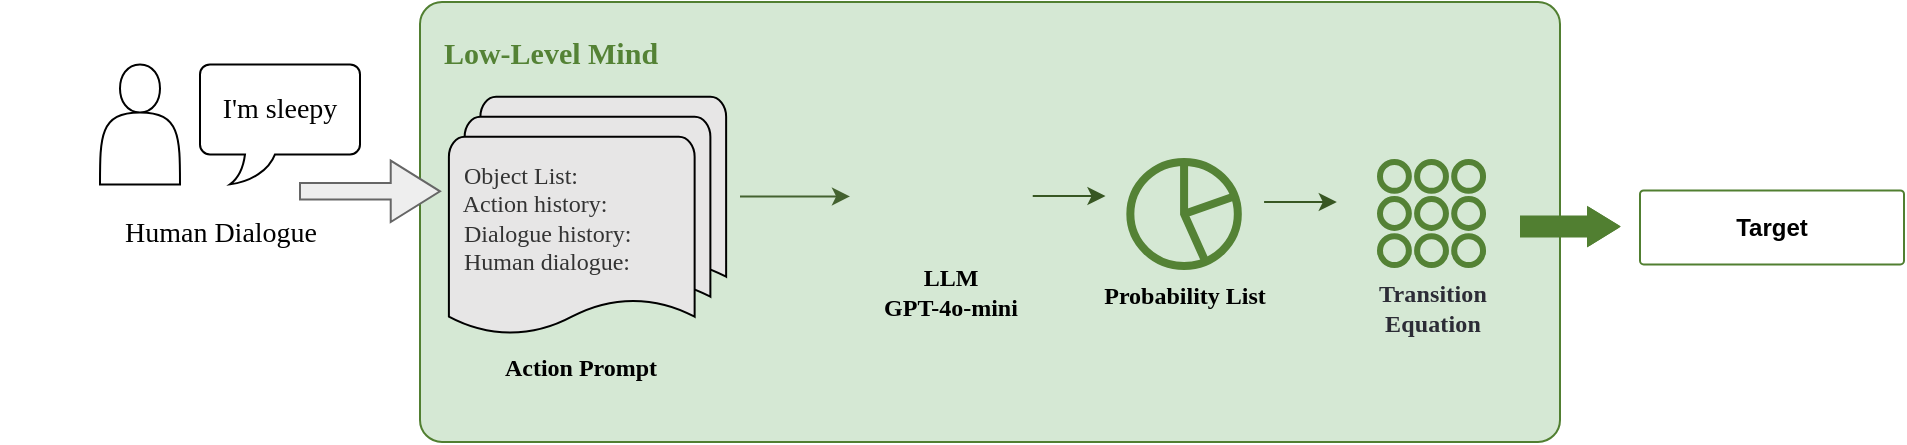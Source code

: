 <mxfile version="26.0.14">
  <diagram name="第 1 页" id="GKdn14sqpNzR2bgwpwxv">
    <mxGraphModel dx="2040" dy="815" grid="1" gridSize="10" guides="1" tooltips="1" connect="1" arrows="1" fold="1" page="1" pageScale="1" pageWidth="827" pageHeight="1169" math="0" shadow="0">
      <root>
        <mxCell id="0" />
        <mxCell id="1" parent="0" />
        <mxCell id="2fFsd0xJ3YchLGNpY5U0-1" value="" style="rounded=1;arcSize=5;whiteSpace=wrap;html=1;fillColor=#d5e8d4;strokeColor=light-dark(#517f31, #446e2c);" vertex="1" parent="1">
          <mxGeometry x="170" y="460" width="570" height="220" as="geometry" />
        </mxCell>
        <mxCell id="2fFsd0xJ3YchLGNpY5U0-3" value="" style="group" vertex="1" connectable="0" parent="1">
          <mxGeometry x="10" y="491.19" width="140" height="100" as="geometry" />
        </mxCell>
        <mxCell id="2fFsd0xJ3YchLGNpY5U0-4" value="" style="group" vertex="1" connectable="0" parent="2fFsd0xJ3YchLGNpY5U0-3">
          <mxGeometry x="-50" width="190" height="88" as="geometry" />
        </mxCell>
        <mxCell id="2fFsd0xJ3YchLGNpY5U0-5" value="" style="shape=actor;whiteSpace=wrap;html=1;" vertex="1" parent="2fFsd0xJ3YchLGNpY5U0-4">
          <mxGeometry x="50" width="40" height="60" as="geometry" />
        </mxCell>
        <mxCell id="2fFsd0xJ3YchLGNpY5U0-6" value="&lt;font face=&quot;Times New Roman&quot; style=&quot;font-size: 14px;&quot;&gt;I&#39;m sleepy&lt;/font&gt;" style="whiteSpace=wrap;html=1;shape=mxgraph.basic.roundRectCallout;dx=30;dy=15;size=5;boundedLbl=1;" vertex="1" parent="2fFsd0xJ3YchLGNpY5U0-4">
          <mxGeometry x="100" width="80" height="60" as="geometry" />
        </mxCell>
        <mxCell id="2fFsd0xJ3YchLGNpY5U0-7" value="&lt;font face=&quot;Times New Roman&quot; style=&quot;font-size: 14px;&quot;&gt;Human Dialogue&lt;/font&gt;" style="text;html=1;align=center;verticalAlign=middle;resizable=0;points=[];autosize=1;strokeColor=none;fillColor=none;" vertex="1" parent="2fFsd0xJ3YchLGNpY5U0-3">
          <mxGeometry y="70" width="120" height="30" as="geometry" />
        </mxCell>
        <mxCell id="2fFsd0xJ3YchLGNpY5U0-10" value="" style="group;strokeWidth=24;" vertex="1" connectable="0" parent="1">
          <mxGeometry x="190" y="520" width="140" height="145.37" as="geometry" />
        </mxCell>
        <mxCell id="2fFsd0xJ3YchLGNpY5U0-11" value="&lt;span style=&quot;color: rgba(0, 0, 0, 0); font-family: monospace; font-size: 0px; text-align: start;&quot;&gt;%3CmxGraphModel%3E%3Croot%3E%3CmxCell%20id%3D%220%22%2F%3E%3CmxCell%20id%3D%221%22%20parent%3D%220%22%2F%3E%3CmxCell%20id%3D%222%22%20value%3D%22%26lt%3Bb%26gt%3BEnv.%20Prompt%26lt%3B%2Fb%26gt%3B%22%20style%3D%22text%3Bhtml%3D1%3Balign%3Dcenter%3BverticalAlign%3Dmiddle%3Bresizable%3D0%3Bpoints%3D%5B%5D%3Bautosize%3D1%3BstrokeColor%3Dnone%3BfillColor%3Dnone%3B%22%20vertex%3D%221%22%20parent%3D%221%22%3E%3CmxGeometry%20x%3D%22235%22%20y%3D%22265%22%20width%3D%2290%22%20height%3D%2230%22%20as%3D%22geometry%22%2F%3E%3C%2FmxCell%3E%3C%2Froot%3E%3C%2FmxGraphModel%3E&lt;/span&gt;" style="text;html=1;align=center;verticalAlign=middle;resizable=0;points=[];autosize=1;strokeColor=none;fillColor=none;fontStyle=4" vertex="1" parent="2fFsd0xJ3YchLGNpY5U0-10">
          <mxGeometry x="49.901" y="107.911" width="20" height="30" as="geometry" />
        </mxCell>
        <mxCell id="2fFsd0xJ3YchLGNpY5U0-12" value="&lt;b&gt;&lt;font face=&quot;Times New Roman&quot;&gt;Action Prompt&lt;/font&gt;&lt;/b&gt;" style="text;html=1;align=center;verticalAlign=middle;resizable=0;points=[];autosize=1;strokeColor=none;fillColor=none;" vertex="1" parent="2fFsd0xJ3YchLGNpY5U0-10">
          <mxGeometry x="9.896" y="107.913" width="100" height="30" as="geometry" />
        </mxCell>
        <mxCell id="2fFsd0xJ3YchLGNpY5U0-13" value="&lt;div style=&quot;color: rgb(51, 51, 51);&quot;&gt;&lt;span style=&quot;background-color: transparent; color: light-dark(rgb(51, 51, 51), rgb(193, 193, 193));&quot;&gt;&lt;font face=&quot;Times New Roman&quot;&gt;&amp;nbsp; Object List:&lt;/font&gt;&lt;/span&gt;&lt;/div&gt;&lt;div style=&quot;color: rgb(51, 51, 51);&quot;&gt;&lt;font face=&quot;Times New Roman&quot;&gt;&amp;nbsp; Action history:&lt;/font&gt;&lt;/div&gt;&lt;div style=&quot;color: rgb(51, 51, 51);&quot;&gt;&lt;font face=&quot;Times New Roman&quot;&gt;&amp;nbsp; Dialogue history:&lt;/font&gt;&lt;/div&gt;&lt;div style=&quot;color: rgb(51, 51, 51);&quot;&gt;&lt;font face=&quot;Times New Roman&quot;&gt;&amp;nbsp; Human dialogue:&lt;/font&gt;&lt;/div&gt;" style="strokeWidth=1;html=1;shape=mxgraph.flowchart.multi-document;whiteSpace=wrap;align=left;fillColor=light-dark(#e7e6e6, #ededed);" vertex="1" parent="2fFsd0xJ3YchLGNpY5U0-10">
          <mxGeometry x="-5.549" y="-12.6" width="138.613" height="120.51" as="geometry" />
        </mxCell>
        <mxCell id="2fFsd0xJ3YchLGNpY5U0-26" value="&lt;font style=&quot;font-size: 15px;&quot; face=&quot;Times New Roman&quot;&gt;Low-Level Mind&lt;/font&gt;" style="text;html=1;align=center;verticalAlign=middle;resizable=0;points=[];autosize=1;strokeColor=none;fillColor=none;fontColor=light-dark(#548235, #69c195);fontStyle=1" vertex="1" parent="1">
          <mxGeometry x="170" y="470" width="130" height="30" as="geometry" />
        </mxCell>
        <mxCell id="2fFsd0xJ3YchLGNpY5U0-32" style="edgeStyle=orthogonalEdgeStyle;rounded=1;orthogonalLoop=1;jettySize=auto;html=1;fillColor=#1ba1e2;strokeColor=light-dark(#446230, #28ab6a);curved=0;" edge="1" parent="1">
          <mxGeometry relative="1" as="geometry">
            <mxPoint x="330" y="557.21" as="sourcePoint" />
            <mxPoint x="385" y="557.21" as="targetPoint" />
          </mxGeometry>
        </mxCell>
        <mxCell id="2fFsd0xJ3YchLGNpY5U0-33" value="" style="group" vertex="1" connectable="0" parent="1">
          <mxGeometry x="389.62" y="515" width="86.75" height="110.37" as="geometry" />
        </mxCell>
        <mxCell id="2fFsd0xJ3YchLGNpY5U0-34" value="" style="group;fontStyle=0;strokeWidth=2;" vertex="1" connectable="0" parent="2fFsd0xJ3YchLGNpY5U0-33">
          <mxGeometry width="86.75" height="110.37" as="geometry" />
        </mxCell>
        <mxCell id="2fFsd0xJ3YchLGNpY5U0-35" value="&lt;b&gt;&lt;font face=&quot;Times New Roman&quot;&gt;LLM&lt;/font&gt;&lt;/b&gt;&lt;div&gt;&lt;b&gt;&lt;font face=&quot;Times New Roman&quot;&gt;GPT-4o-mini&lt;/font&gt;&lt;/b&gt;&lt;/div&gt;" style="text;html=1;align=center;verticalAlign=middle;resizable=0;points=[];autosize=1;strokeColor=none;fillColor=none;" vertex="1" parent="2fFsd0xJ3YchLGNpY5U0-34">
          <mxGeometry x="-0.1" y="70.37" width="90" height="40" as="geometry" />
        </mxCell>
        <mxCell id="2fFsd0xJ3YchLGNpY5U0-38" style="edgeStyle=orthogonalEdgeStyle;rounded=1;orthogonalLoop=1;jettySize=auto;html=1;fillColor=#1ba1e2;strokeColor=light-dark(#385723, #28ab6a);curved=0;" edge="1" parent="1">
          <mxGeometry relative="1" as="geometry">
            <mxPoint x="476.37" y="557" as="sourcePoint" />
            <mxPoint x="512.37" y="557" as="targetPoint" />
            <Array as="points">
              <mxPoint x="512.74" y="557.21" />
              <mxPoint x="512.74" y="557.21" />
            </Array>
          </mxGeometry>
        </mxCell>
        <mxCell id="2fFsd0xJ3YchLGNpY5U0-44" value="" style="shape=image;html=1;verticalAlign=top;verticalLabelPosition=bottom;labelBackgroundColor=#ffffff;imageAspect=0;aspect=fixed;image=https://cdn0.iconfinder.com/data/icons/phosphor-light-vol-1/256/brain-light-128.png;imageBackground=none;imageBorder=none;" vertex="1" parent="1">
          <mxGeometry x="400.31" y="530" width="65.37" height="65.37" as="geometry" />
        </mxCell>
        <mxCell id="2fFsd0xJ3YchLGNpY5U0-47" style="edgeStyle=orthogonalEdgeStyle;rounded=1;orthogonalLoop=1;jettySize=auto;html=1;fillColor=#1ba1e2;strokeColor=light-dark(#385723, #28ab6a);curved=0;" edge="1" parent="1">
          <mxGeometry relative="1" as="geometry">
            <mxPoint x="592.04" y="560" as="sourcePoint" />
            <mxPoint x="628.04" y="560" as="targetPoint" />
            <Array as="points">
              <mxPoint x="628.41" y="560.21" />
              <mxPoint x="628.41" y="560.21" />
            </Array>
          </mxGeometry>
        </mxCell>
        <mxCell id="2fFsd0xJ3YchLGNpY5U0-48" value="" style="group" vertex="1" connectable="0" parent="1">
          <mxGeometry x="502.037" y="540" width="100" height="82.0" as="geometry" />
        </mxCell>
        <mxCell id="2fFsd0xJ3YchLGNpY5U0-49" value="" style="html=1;verticalLabelPosition=bottom;align=center;labelBackgroundColor=#ffffff;verticalAlign=top;strokeWidth=4;strokeColor=light-dark(#548235, #32a0ff);shadow=0;dashed=0;shape=mxgraph.ios7.icons.pie_chart;aspect=fixed;fillColor=light-dark(#d5e8d4, #ededed);fontStyle=0" vertex="1" parent="2fFsd0xJ3YchLGNpY5U0-48">
          <mxGeometry x="23.133" width="53.74" height="52" as="geometry" />
        </mxCell>
        <mxCell id="2fFsd0xJ3YchLGNpY5U0-50" value="&lt;b&gt;&lt;font face=&quot;Times New Roman&quot;&gt;Probability List&lt;/font&gt;&lt;/b&gt;" style="text;html=1;align=center;verticalAlign=middle;resizable=0;points=[];autosize=1;strokeColor=none;fillColor=none;fontStyle=0" vertex="1" parent="2fFsd0xJ3YchLGNpY5U0-48">
          <mxGeometry y="52.0" width="100" height="30" as="geometry" />
        </mxCell>
        <mxCell id="2fFsd0xJ3YchLGNpY5U0-51" value="" style="group" vertex="1" connectable="0" parent="1">
          <mxGeometry x="620" y="540" width="130" height="82" as="geometry" />
        </mxCell>
        <mxCell id="2fFsd0xJ3YchLGNpY5U0-52" value="&lt;font face=&quot;Times New Roman&quot;&gt;&lt;span style=&quot;color: rgb(44, 44, 54); letter-spacing: 0.08px; text-align: start; white-space: pre-wrap;&quot;&gt;&lt;b&gt;Transition Equation&lt;/b&gt;&lt;/span&gt;&lt;/font&gt;" style="text;html=1;align=center;verticalAlign=middle;resizable=0;points=[];autosize=1;strokeColor=none;fillColor=none;fontStyle=0" vertex="1" parent="2fFsd0xJ3YchLGNpY5U0-51">
          <mxGeometry x="-9.237" y="58.22" width="130" height="30" as="geometry" />
        </mxCell>
        <mxCell id="2fFsd0xJ3YchLGNpY5U0-53" value="" style="shape=flexArrow;endArrow=classic;html=1;rounded=0;fillColor=light-dark(#517f31, #2566a8);strokeColor=light-dark(#517f31, #ededed);endWidth=8.046;endSize=4.834;" edge="1" parent="2fFsd0xJ3YchLGNpY5U0-51">
          <mxGeometry width="50" height="50" relative="1" as="geometry">
            <mxPoint x="100" y="32.27" as="sourcePoint" />
            <mxPoint x="150" y="32.27" as="targetPoint" />
            <Array as="points">
              <mxPoint x="110" y="32.27" />
            </Array>
          </mxGeometry>
        </mxCell>
        <mxCell id="2fFsd0xJ3YchLGNpY5U0-54" value="" style="html=1;verticalLabelPosition=bottom;align=center;labelBackgroundColor=#ffffff;verticalAlign=top;strokeWidth=3;strokeColor=light-dark(#548235, #32a0ff);shadow=0;dashed=0;shape=mxgraph.ios7.icons.keypad;aspect=fixed;fillColor=none;" vertex="1" parent="1">
          <mxGeometry x="650" y="540" width="51.53" height="51.53" as="geometry" />
        </mxCell>
        <mxCell id="2fFsd0xJ3YchLGNpY5U0-55" value="&lt;b&gt;Target&lt;/b&gt;" style="rounded=1;arcSize=5;whiteSpace=wrap;html=1;fillColor=light-dark(#ffffff, #1f2f1e);strokeColor=light-dark(#517f31, #446e2c);" vertex="1" parent="1">
          <mxGeometry x="780" y="554.19" width="132" height="37" as="geometry" />
        </mxCell>
        <mxCell id="2fFsd0xJ3YchLGNpY5U0-56" value="" style="shape=singleArrow;whiteSpace=wrap;html=1;fillColor=light-dark(#eeeeee, #1a1a1a);strokeColor=#666666;gradientColor=none;arrowWidth=0.269;arrowSize=0.352;" vertex="1" parent="1">
          <mxGeometry x="110" y="539.31" width="70" height="30.69" as="geometry" />
        </mxCell>
      </root>
    </mxGraphModel>
  </diagram>
</mxfile>
